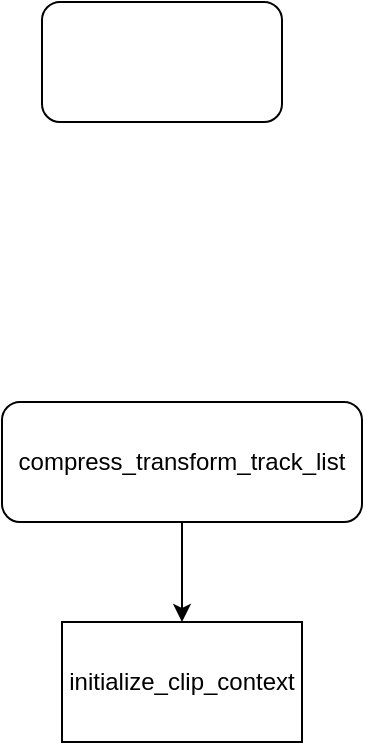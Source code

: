 <mxfile>
    <diagram id="hECoNZQWqwuXVTj545DB" name="Page-1">
        <mxGraphModel dx="1698" dy="1057" grid="1" gridSize="10" guides="1" tooltips="1" connect="1" arrows="1" fold="1" page="1" pageScale="1" pageWidth="827" pageHeight="1169" math="0" shadow="0">
            <root>
                <mxCell id="0"/>
                <mxCell id="1" parent="0"/>
                <mxCell id="2" value="initialize_clip_context" style="rounded=0;whiteSpace=wrap;html=1;" vertex="1" parent="1">
                    <mxGeometry x="350" y="510" width="120" height="60" as="geometry"/>
                </mxCell>
                <mxCell id="4" value="" style="edgeStyle=none;html=1;" edge="1" parent="1" source="3" target="2">
                    <mxGeometry relative="1" as="geometry"/>
                </mxCell>
                <mxCell id="3" value="compress_transform_track_list" style="rounded=1;whiteSpace=wrap;html=1;" vertex="1" parent="1">
                    <mxGeometry x="320" y="400" width="180" height="60" as="geometry"/>
                </mxCell>
                <mxCell id="5" value="" style="rounded=1;whiteSpace=wrap;html=1;" vertex="1" parent="1">
                    <mxGeometry x="340" y="200" width="120" height="60" as="geometry"/>
                </mxCell>
            </root>
        </mxGraphModel>
    </diagram>
</mxfile>